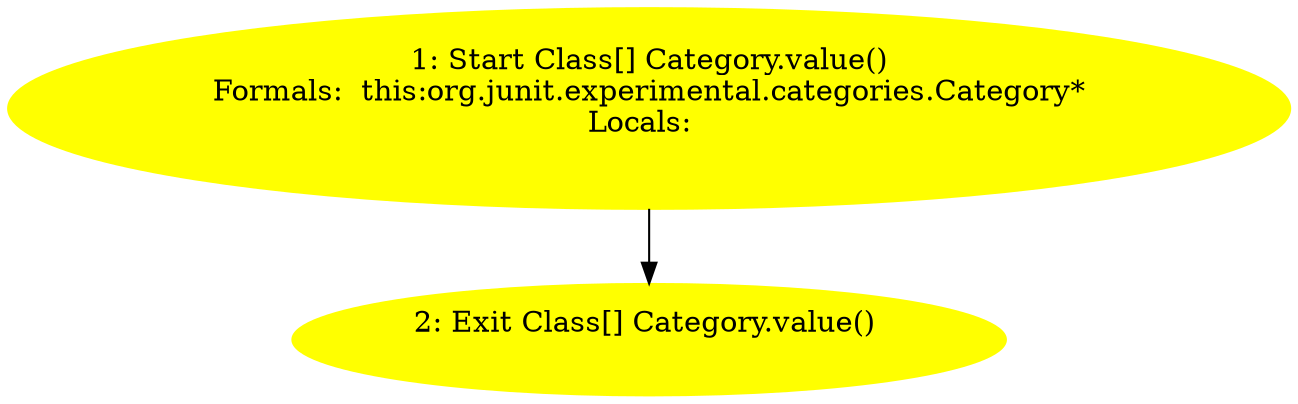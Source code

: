 /* @generated */
digraph cfg {
"org.junit.experimental.categories.Category.value():java.lang.Class[].b9e5efcd1a5f829bc6e194536a1b4f65_1" [label="1: Start Class[] Category.value()\nFormals:  this:org.junit.experimental.categories.Category*\nLocals:  \n  " color=yellow style=filled]
	

	 "org.junit.experimental.categories.Category.value():java.lang.Class[].b9e5efcd1a5f829bc6e194536a1b4f65_1" -> "org.junit.experimental.categories.Category.value():java.lang.Class[].b9e5efcd1a5f829bc6e194536a1b4f65_2" ;
"org.junit.experimental.categories.Category.value():java.lang.Class[].b9e5efcd1a5f829bc6e194536a1b4f65_2" [label="2: Exit Class[] Category.value() \n  " color=yellow style=filled]
	

}
